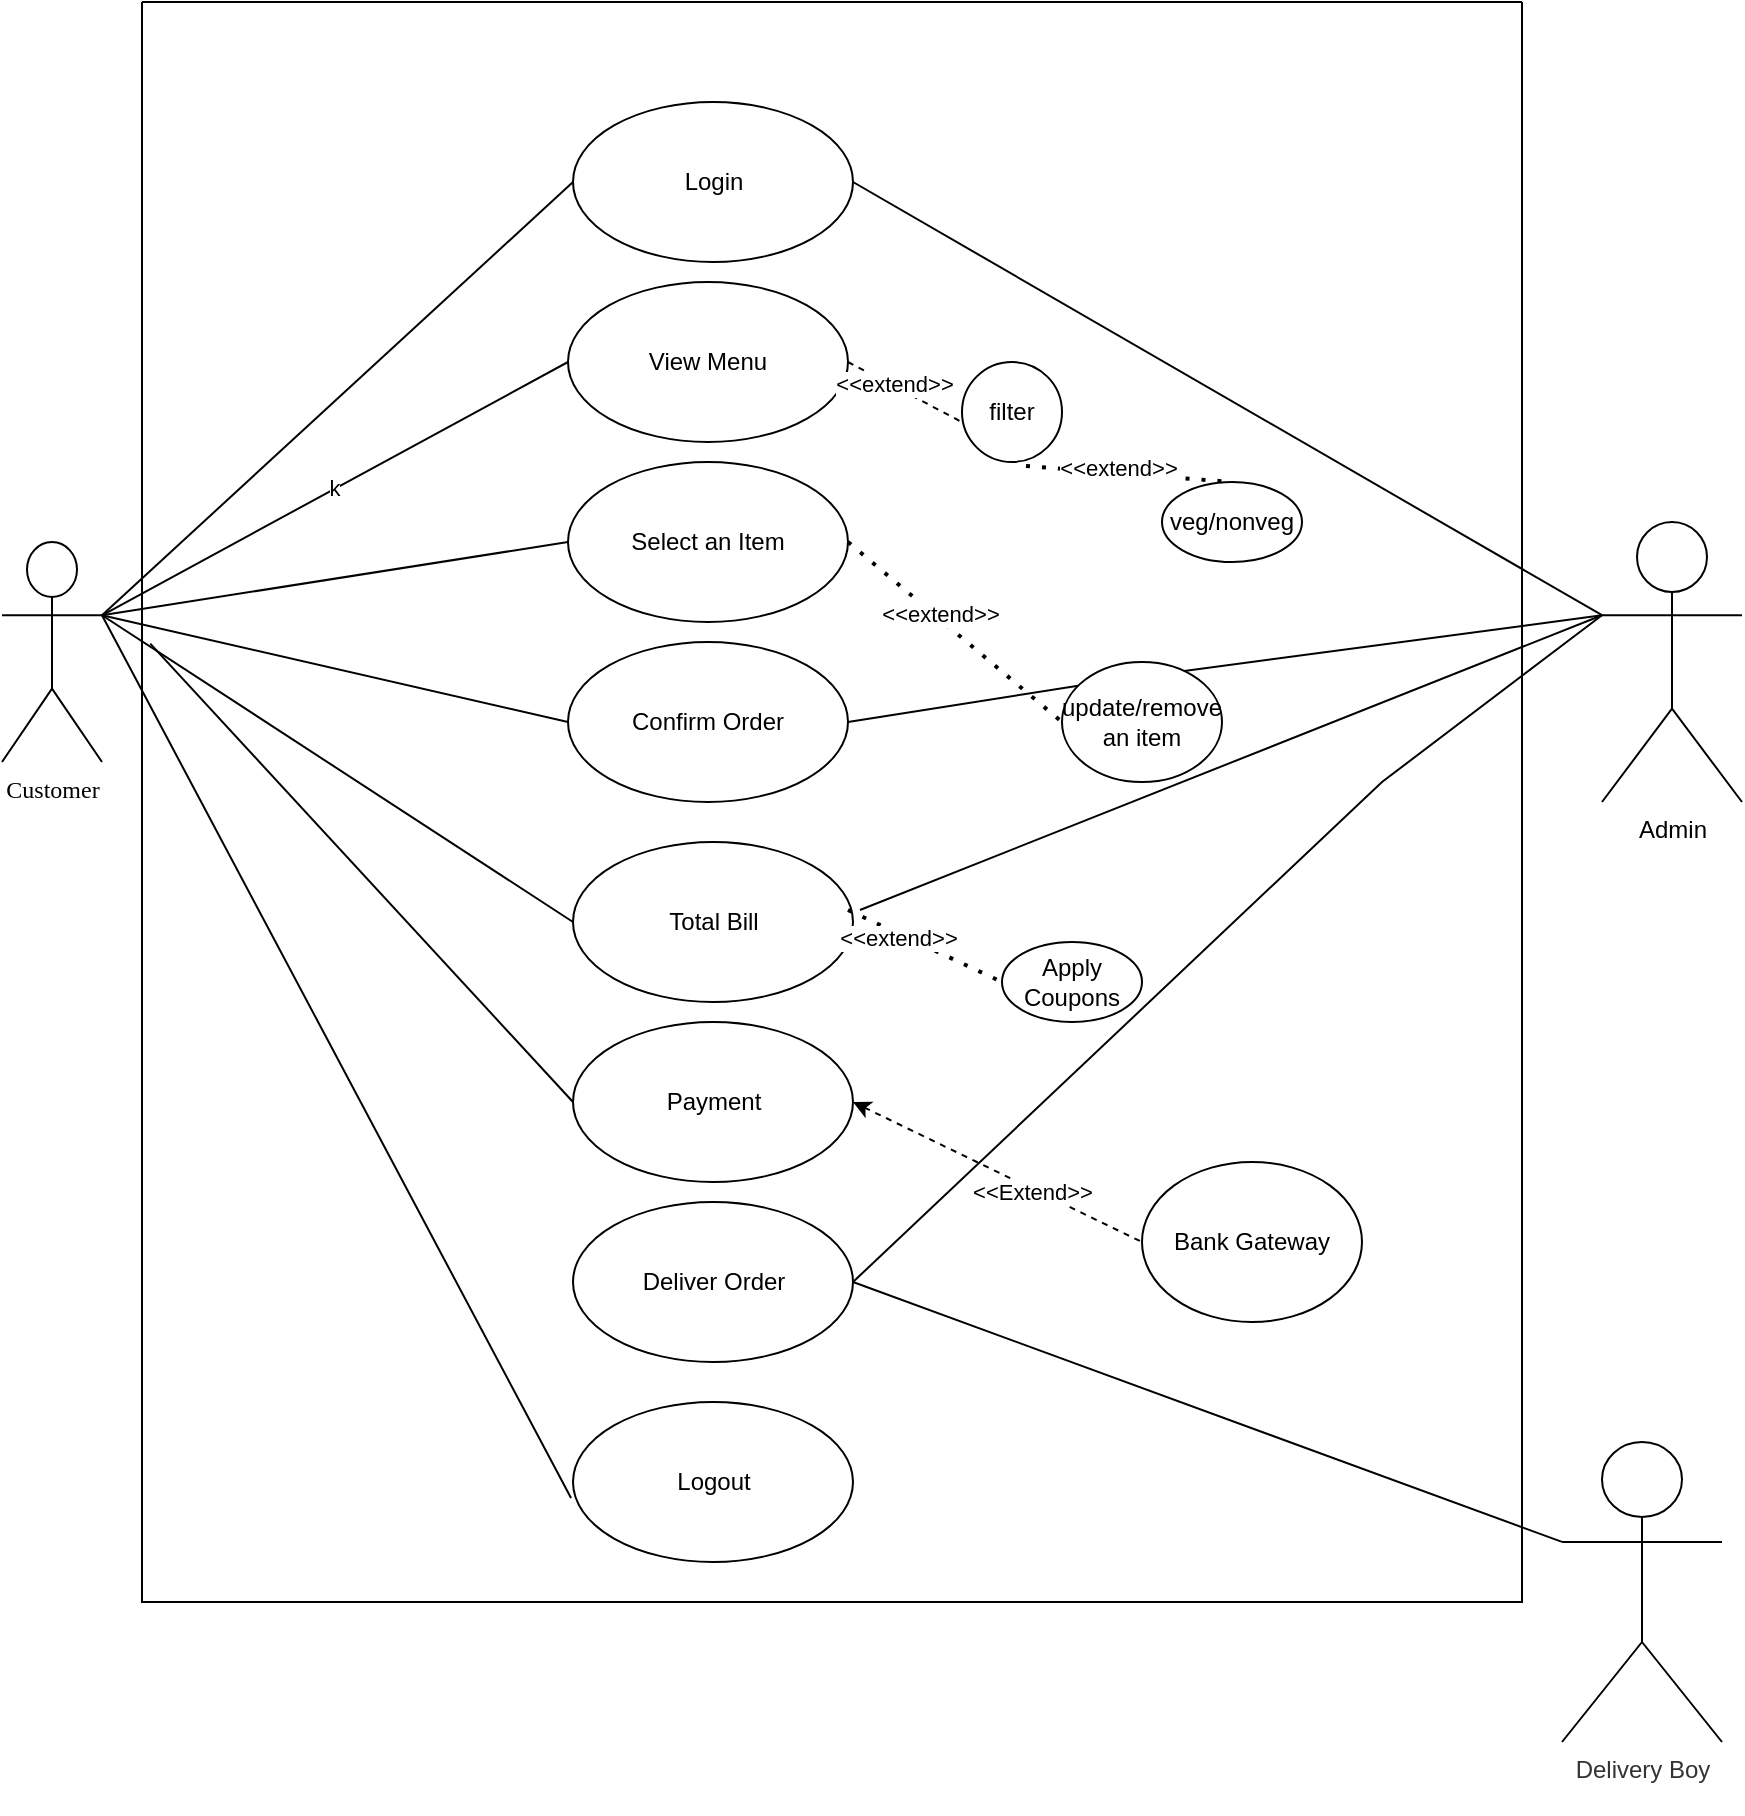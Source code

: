 <mxfile version="26.0.12">
  <diagram name="Page-1" id="p0CUtmK5aFzijSbKzOh8">
    <mxGraphModel dx="2276" dy="781" grid="1" gridSize="10" guides="1" tooltips="1" connect="1" arrows="1" fold="1" page="1" pageScale="1" pageWidth="850" pageHeight="1100" math="0" shadow="0">
      <root>
        <mxCell id="0" />
        <mxCell id="1" parent="0" />
        <mxCell id="ei2JF0qVt9yil2GBEKcS-1" value="&lt;font style=&quot;color: rgb(0, 0, 0);&quot;&gt;Customer&lt;/font&gt;&lt;div&gt;&lt;br&gt;&lt;/div&gt;" style="shape=umlActor;verticalLabelPosition=bottom;verticalAlign=top;html=1;outlineConnect=0;fontFamily=Verdana;" parent="1" vertex="1">
          <mxGeometry y="400" width="50" height="110" as="geometry" />
        </mxCell>
        <mxCell id="ei2JF0qVt9yil2GBEKcS-3" value="Login" style="ellipse;whiteSpace=wrap;html=1;" parent="1" vertex="1">
          <mxGeometry x="285.5" y="180" width="140" height="80" as="geometry" />
        </mxCell>
        <mxCell id="ei2JF0qVt9yil2GBEKcS-4" value="View Menu" style="ellipse;whiteSpace=wrap;html=1;" parent="1" vertex="1">
          <mxGeometry x="283" y="270" width="140" height="80" as="geometry" />
        </mxCell>
        <mxCell id="ei2JF0qVt9yil2GBEKcS-5" value="Select an Item" style="ellipse;whiteSpace=wrap;html=1;" parent="1" vertex="1">
          <mxGeometry x="283" y="360" width="140" height="80" as="geometry" />
        </mxCell>
        <mxCell id="ei2JF0qVt9yil2GBEKcS-6" value="Total Bill" style="ellipse;whiteSpace=wrap;html=1;" parent="1" vertex="1">
          <mxGeometry x="285.5" y="550" width="140" height="80" as="geometry" />
        </mxCell>
        <mxCell id="ei2JF0qVt9yil2GBEKcS-9" value="Confirm Order" style="ellipse;whiteSpace=wrap;html=1;" parent="1" vertex="1">
          <mxGeometry x="283" y="450" width="140" height="80" as="geometry" />
        </mxCell>
        <mxCell id="ei2JF0qVt9yil2GBEKcS-10" value="Deliver Order" style="ellipse;whiteSpace=wrap;html=1;" parent="1" vertex="1">
          <mxGeometry x="285.5" y="730" width="140" height="80" as="geometry" />
        </mxCell>
        <mxCell id="ei2JF0qVt9yil2GBEKcS-11" value="Logout" style="ellipse;whiteSpace=wrap;html=1;" parent="1" vertex="1">
          <mxGeometry x="285.5" y="830" width="140" height="80" as="geometry" />
        </mxCell>
        <mxCell id="ei2JF0qVt9yil2GBEKcS-19" value="" style="endArrow=none;html=1;rounded=0;exitX=1;exitY=0.333;exitDx=0;exitDy=0;exitPerimeter=0;entryX=0;entryY=0.5;entryDx=0;entryDy=0;" parent="1" source="ei2JF0qVt9yil2GBEKcS-1" target="ei2JF0qVt9yil2GBEKcS-3" edge="1">
          <mxGeometry width="50" height="50" relative="1" as="geometry">
            <mxPoint x="400" y="540" as="sourcePoint" />
            <mxPoint x="450" y="490" as="targetPoint" />
          </mxGeometry>
        </mxCell>
        <mxCell id="ei2JF0qVt9yil2GBEKcS-20" value="k" style="endArrow=none;html=1;rounded=0;exitX=1;exitY=0.333;exitDx=0;exitDy=0;exitPerimeter=0;entryX=0;entryY=0.5;entryDx=0;entryDy=0;" parent="1" source="ei2JF0qVt9yil2GBEKcS-1" target="ei2JF0qVt9yil2GBEKcS-4" edge="1">
          <mxGeometry width="50" height="50" relative="1" as="geometry">
            <mxPoint x="400" y="540" as="sourcePoint" />
            <mxPoint x="450" y="490" as="targetPoint" />
          </mxGeometry>
        </mxCell>
        <mxCell id="ei2JF0qVt9yil2GBEKcS-21" value="" style="endArrow=none;html=1;rounded=0;exitX=1;exitY=0.333;exitDx=0;exitDy=0;exitPerimeter=0;entryX=0;entryY=0.5;entryDx=0;entryDy=0;" parent="1" source="ei2JF0qVt9yil2GBEKcS-1" target="ei2JF0qVt9yil2GBEKcS-5" edge="1">
          <mxGeometry width="50" height="50" relative="1" as="geometry">
            <mxPoint x="400" y="540" as="sourcePoint" />
            <mxPoint x="450" y="490" as="targetPoint" />
          </mxGeometry>
        </mxCell>
        <mxCell id="ei2JF0qVt9yil2GBEKcS-22" value="" style="endArrow=none;html=1;rounded=0;exitX=1;exitY=0.333;exitDx=0;exitDy=0;exitPerimeter=0;entryX=0;entryY=0.5;entryDx=0;entryDy=0;" parent="1" source="ei2JF0qVt9yil2GBEKcS-1" target="ei2JF0qVt9yil2GBEKcS-6" edge="1">
          <mxGeometry width="50" height="50" relative="1" as="geometry">
            <mxPoint x="400" y="540" as="sourcePoint" />
            <mxPoint x="450" y="490" as="targetPoint" />
          </mxGeometry>
        </mxCell>
        <mxCell id="ei2JF0qVt9yil2GBEKcS-23" value="" style="endArrow=none;html=1;rounded=0;exitX=1;exitY=0.333;exitDx=0;exitDy=0;exitPerimeter=0;entryX=0;entryY=0.5;entryDx=0;entryDy=0;" parent="1" source="ei2JF0qVt9yil2GBEKcS-1" target="ei2JF0qVt9yil2GBEKcS-9" edge="1">
          <mxGeometry width="50" height="50" relative="1" as="geometry">
            <mxPoint x="400" y="540" as="sourcePoint" />
            <mxPoint x="450" y="490" as="targetPoint" />
          </mxGeometry>
        </mxCell>
        <mxCell id="ei2JF0qVt9yil2GBEKcS-24" value="" style="endArrow=none;html=1;rounded=0;entryX=-0.007;entryY=0.6;entryDx=0;entryDy=0;exitX=1;exitY=0.333;exitDx=0;exitDy=0;exitPerimeter=0;entryPerimeter=0;" parent="1" source="ei2JF0qVt9yil2GBEKcS-1" target="ei2JF0qVt9yil2GBEKcS-11" edge="1">
          <mxGeometry width="50" height="50" relative="1" as="geometry">
            <mxPoint x="130" y="400" as="sourcePoint" />
            <mxPoint x="450" y="490" as="targetPoint" />
          </mxGeometry>
        </mxCell>
        <mxCell id="ei2JF0qVt9yil2GBEKcS-26" value="&lt;span style=&quot;background-color: light-dark(#ffffff, var(--ge-dark-color, #121212));&quot;&gt;&lt;font style=&quot;color: rgb(51, 51, 51);&quot;&gt;Delivery Boy&lt;/font&gt;&lt;/span&gt;&lt;div&gt;&lt;br&gt;&lt;/div&gt;" style="shape=umlActor;verticalLabelPosition=bottom;verticalAlign=top;html=1;outlineConnect=0;" parent="1" vertex="1">
          <mxGeometry x="780" y="850" width="80" height="150" as="geometry" />
        </mxCell>
        <mxCell id="ei2JF0qVt9yil2GBEKcS-27" value="" style="endArrow=none;html=1;rounded=0;exitX=1;exitY=0.5;exitDx=0;exitDy=0;entryX=0;entryY=0.333;entryDx=0;entryDy=0;entryPerimeter=0;" parent="1" source="ei2JF0qVt9yil2GBEKcS-10" target="ei2JF0qVt9yil2GBEKcS-26" edge="1">
          <mxGeometry width="50" height="50" relative="1" as="geometry">
            <mxPoint x="400" y="540" as="sourcePoint" />
            <mxPoint x="450" y="490" as="targetPoint" />
          </mxGeometry>
        </mxCell>
        <mxCell id="ei2JF0qVt9yil2GBEKcS-28" value="Admin" style="shape=umlActor;verticalLabelPosition=bottom;verticalAlign=top;html=1;outlineConnect=0;" parent="1" vertex="1">
          <mxGeometry x="800" y="390" width="70" height="140" as="geometry" />
        </mxCell>
        <mxCell id="ei2JF0qVt9yil2GBEKcS-29" value="" style="endArrow=none;html=1;rounded=0;entryX=0;entryY=0.333;entryDx=0;entryDy=0;entryPerimeter=0;exitX=1.025;exitY=0.425;exitDx=0;exitDy=0;exitPerimeter=0;" parent="1" source="ei2JF0qVt9yil2GBEKcS-6" target="ei2JF0qVt9yil2GBEKcS-28" edge="1">
          <mxGeometry width="50" height="50" relative="1" as="geometry">
            <mxPoint x="400" y="540" as="sourcePoint" />
            <mxPoint x="450" y="490" as="targetPoint" />
          </mxGeometry>
        </mxCell>
        <mxCell id="ei2JF0qVt9yil2GBEKcS-30" value="" style="endArrow=none;html=1;rounded=0;exitX=1;exitY=0.5;exitDx=0;exitDy=0;entryX=0;entryY=0.333;entryDx=0;entryDy=0;entryPerimeter=0;" parent="1" source="ei2JF0qVt9yil2GBEKcS-9" target="ei2JF0qVt9yil2GBEKcS-28" edge="1">
          <mxGeometry width="50" height="50" relative="1" as="geometry">
            <mxPoint x="400" y="540" as="sourcePoint" />
            <mxPoint x="450" y="490" as="targetPoint" />
            <Array as="points">
              <mxPoint x="550" y="470" />
            </Array>
          </mxGeometry>
        </mxCell>
        <mxCell id="ei2JF0qVt9yil2GBEKcS-31" value="" style="endArrow=none;html=1;rounded=0;entryX=0;entryY=0.333;entryDx=0;entryDy=0;entryPerimeter=0;exitX=1;exitY=0.5;exitDx=0;exitDy=0;" parent="1" source="ei2JF0qVt9yil2GBEKcS-10" target="ei2JF0qVt9yil2GBEKcS-28" edge="1">
          <mxGeometry width="50" height="50" relative="1" as="geometry">
            <mxPoint x="400" y="540" as="sourcePoint" />
            <mxPoint x="450" y="490" as="targetPoint" />
            <Array as="points">
              <mxPoint x="690" y="520" />
            </Array>
          </mxGeometry>
        </mxCell>
        <mxCell id="ei2JF0qVt9yil2GBEKcS-35" value="" style="endArrow=none;html=1;rounded=0;exitX=1;exitY=0.5;exitDx=0;exitDy=0;entryX=0;entryY=0.333;entryDx=0;entryDy=0;entryPerimeter=0;" parent="1" source="ei2JF0qVt9yil2GBEKcS-3" target="ei2JF0qVt9yil2GBEKcS-28" edge="1">
          <mxGeometry width="50" height="50" relative="1" as="geometry">
            <mxPoint x="400" y="540" as="sourcePoint" />
            <mxPoint x="710" y="590" as="targetPoint" />
            <Array as="points" />
          </mxGeometry>
        </mxCell>
        <mxCell id="ei2JF0qVt9yil2GBEKcS-40" value="Payment" style="ellipse;whiteSpace=wrap;html=1;" parent="1" vertex="1">
          <mxGeometry x="285.5" y="640" width="140" height="80" as="geometry" />
        </mxCell>
        <mxCell id="ei2JF0qVt9yil2GBEKcS-48" value="" style="endArrow=none;html=1;rounded=0;exitX=0;exitY=0.5;exitDx=0;exitDy=0;entryX=0.006;entryY=0.401;entryDx=0;entryDy=0;entryPerimeter=0;" parent="1" source="ei2JF0qVt9yil2GBEKcS-40" target="ei2JF0qVt9yil2GBEKcS-54" edge="1">
          <mxGeometry width="50" height="50" relative="1" as="geometry">
            <mxPoint x="400" y="740" as="sourcePoint" />
            <mxPoint x="80" y="400" as="targetPoint" />
          </mxGeometry>
        </mxCell>
        <mxCell id="ei2JF0qVt9yil2GBEKcS-52" value="" style="endArrow=none;dashed=1;html=1;rounded=0;entryX=0;entryY=0.5;entryDx=0;entryDy=0;exitX=1;exitY=0.5;exitDx=0;exitDy=0;startArrow=classic;startFill=1;" parent="1" source="ei2JF0qVt9yil2GBEKcS-40" target="ei2JF0qVt9yil2GBEKcS-51" edge="1">
          <mxGeometry width="50" height="50" relative="1" as="geometry">
            <mxPoint x="400" y="640" as="sourcePoint" />
            <mxPoint x="450" y="590" as="targetPoint" />
          </mxGeometry>
        </mxCell>
        <mxCell id="ei2JF0qVt9yil2GBEKcS-53" value="&amp;lt;&amp;lt;Extend&amp;gt;&amp;gt;" style="edgeLabel;html=1;align=center;verticalAlign=middle;resizable=0;points=[];" parent="ei2JF0qVt9yil2GBEKcS-52" vertex="1" connectable="0">
          <mxGeometry x="0.243" y="-1" relative="1" as="geometry">
            <mxPoint as="offset" />
          </mxGeometry>
        </mxCell>
        <mxCell id="ei2JF0qVt9yil2GBEKcS-54" value="" style="swimlane;startSize=0;" parent="1" vertex="1">
          <mxGeometry x="70" y="130" width="690" height="800" as="geometry" />
        </mxCell>
        <mxCell id="ei2JF0qVt9yil2GBEKcS-51" value="Bank Gateway" style="ellipse;whiteSpace=wrap;html=1;" parent="ei2JF0qVt9yil2GBEKcS-54" vertex="1">
          <mxGeometry x="500" y="580" width="110" height="80" as="geometry" />
        </mxCell>
        <mxCell id="TcVtuWjsfBd4rpDje0Aw-1" value="filter" style="ellipse;whiteSpace=wrap;html=1;" vertex="1" parent="ei2JF0qVt9yil2GBEKcS-54">
          <mxGeometry x="410" y="180" width="50" height="50" as="geometry" />
        </mxCell>
        <mxCell id="TcVtuWjsfBd4rpDje0Aw-4" value="veg/nonveg" style="ellipse;whiteSpace=wrap;html=1;" vertex="1" parent="ei2JF0qVt9yil2GBEKcS-54">
          <mxGeometry x="510" y="240" width="70" height="40" as="geometry" />
        </mxCell>
        <mxCell id="TcVtuWjsfBd4rpDje0Aw-5" value="" style="endArrow=none;dashed=1;html=1;dashPattern=1 3;strokeWidth=2;rounded=0;entryX=0.5;entryY=0;entryDx=0;entryDy=0;exitX=0.64;exitY=1.04;exitDx=0;exitDy=0;exitPerimeter=0;" edge="1" parent="ei2JF0qVt9yil2GBEKcS-54" source="TcVtuWjsfBd4rpDje0Aw-1" target="TcVtuWjsfBd4rpDje0Aw-4">
          <mxGeometry width="50" height="50" relative="1" as="geometry">
            <mxPoint x="340" y="360" as="sourcePoint" />
            <mxPoint x="390" y="310" as="targetPoint" />
          </mxGeometry>
        </mxCell>
        <mxCell id="TcVtuWjsfBd4rpDje0Aw-6" value="&amp;lt;&amp;lt;extend&amp;gt;&amp;gt;" style="edgeLabel;html=1;align=center;verticalAlign=middle;resizable=0;points=[];" vertex="1" connectable="0" parent="TcVtuWjsfBd4rpDje0Aw-5">
          <mxGeometry x="-0.122" y="3" relative="1" as="geometry">
            <mxPoint as="offset" />
          </mxGeometry>
        </mxCell>
        <mxCell id="TcVtuWjsfBd4rpDje0Aw-7" value="Apply Coupons" style="ellipse;whiteSpace=wrap;html=1;" vertex="1" parent="ei2JF0qVt9yil2GBEKcS-54">
          <mxGeometry x="430" y="470" width="70" height="40" as="geometry" />
        </mxCell>
        <mxCell id="TcVtuWjsfBd4rpDje0Aw-10" value="update/remove an item" style="ellipse;whiteSpace=wrap;html=1;" vertex="1" parent="ei2JF0qVt9yil2GBEKcS-54">
          <mxGeometry x="460" y="330" width="80" height="60" as="geometry" />
        </mxCell>
        <mxCell id="TcVtuWjsfBd4rpDje0Aw-2" value="" style="endArrow=none;dashed=1;html=1;rounded=0;entryX=-0.025;entryY=0.588;entryDx=0;entryDy=0;entryPerimeter=0;exitX=1;exitY=0.5;exitDx=0;exitDy=0;" edge="1" parent="1" source="ei2JF0qVt9yil2GBEKcS-4" target="TcVtuWjsfBd4rpDje0Aw-1">
          <mxGeometry width="50" height="50" relative="1" as="geometry">
            <mxPoint x="420" y="490" as="sourcePoint" />
            <mxPoint x="470" y="440" as="targetPoint" />
          </mxGeometry>
        </mxCell>
        <mxCell id="TcVtuWjsfBd4rpDje0Aw-3" value="&amp;lt;&amp;lt;extend&amp;gt;&amp;gt;" style="edgeLabel;html=1;align=center;verticalAlign=middle;resizable=0;points=[];" vertex="1" connectable="0" parent="TcVtuWjsfBd4rpDje0Aw-2">
          <mxGeometry x="-0.196" y="1" relative="1" as="geometry">
            <mxPoint as="offset" />
          </mxGeometry>
        </mxCell>
        <mxCell id="TcVtuWjsfBd4rpDje0Aw-8" value="" style="endArrow=none;dashed=1;html=1;dashPattern=1 3;strokeWidth=2;rounded=0;entryX=0;entryY=0.5;entryDx=0;entryDy=0;exitX=0.982;exitY=0.425;exitDx=0;exitDy=0;exitPerimeter=0;" edge="1" parent="1" source="ei2JF0qVt9yil2GBEKcS-6" target="TcVtuWjsfBd4rpDje0Aw-7">
          <mxGeometry width="50" height="50" relative="1" as="geometry">
            <mxPoint x="420" y="490" as="sourcePoint" />
            <mxPoint x="470" y="440" as="targetPoint" />
          </mxGeometry>
        </mxCell>
        <mxCell id="TcVtuWjsfBd4rpDje0Aw-9" value="&amp;lt;&amp;lt;extend&amp;gt;&amp;gt;" style="edgeLabel;html=1;align=center;verticalAlign=middle;resizable=0;points=[];" vertex="1" connectable="0" parent="TcVtuWjsfBd4rpDje0Aw-8">
          <mxGeometry x="-0.338" y="-2" relative="1" as="geometry">
            <mxPoint as="offset" />
          </mxGeometry>
        </mxCell>
        <mxCell id="TcVtuWjsfBd4rpDje0Aw-11" value="" style="endArrow=none;dashed=1;html=1;dashPattern=1 3;strokeWidth=2;rounded=0;exitX=1;exitY=0.5;exitDx=0;exitDy=0;entryX=0;entryY=0.5;entryDx=0;entryDy=0;" edge="1" parent="1" source="ei2JF0qVt9yil2GBEKcS-5" target="TcVtuWjsfBd4rpDje0Aw-10">
          <mxGeometry width="50" height="50" relative="1" as="geometry">
            <mxPoint x="420" y="490" as="sourcePoint" />
            <mxPoint x="470" y="440" as="targetPoint" />
          </mxGeometry>
        </mxCell>
        <mxCell id="TcVtuWjsfBd4rpDje0Aw-12" value="&amp;lt;&amp;lt;extend&amp;gt;&amp;gt;" style="edgeLabel;html=1;align=center;verticalAlign=middle;resizable=0;points=[];" vertex="1" connectable="0" parent="TcVtuWjsfBd4rpDje0Aw-11">
          <mxGeometry x="-0.167" y="2" relative="1" as="geometry">
            <mxPoint as="offset" />
          </mxGeometry>
        </mxCell>
      </root>
    </mxGraphModel>
  </diagram>
</mxfile>
